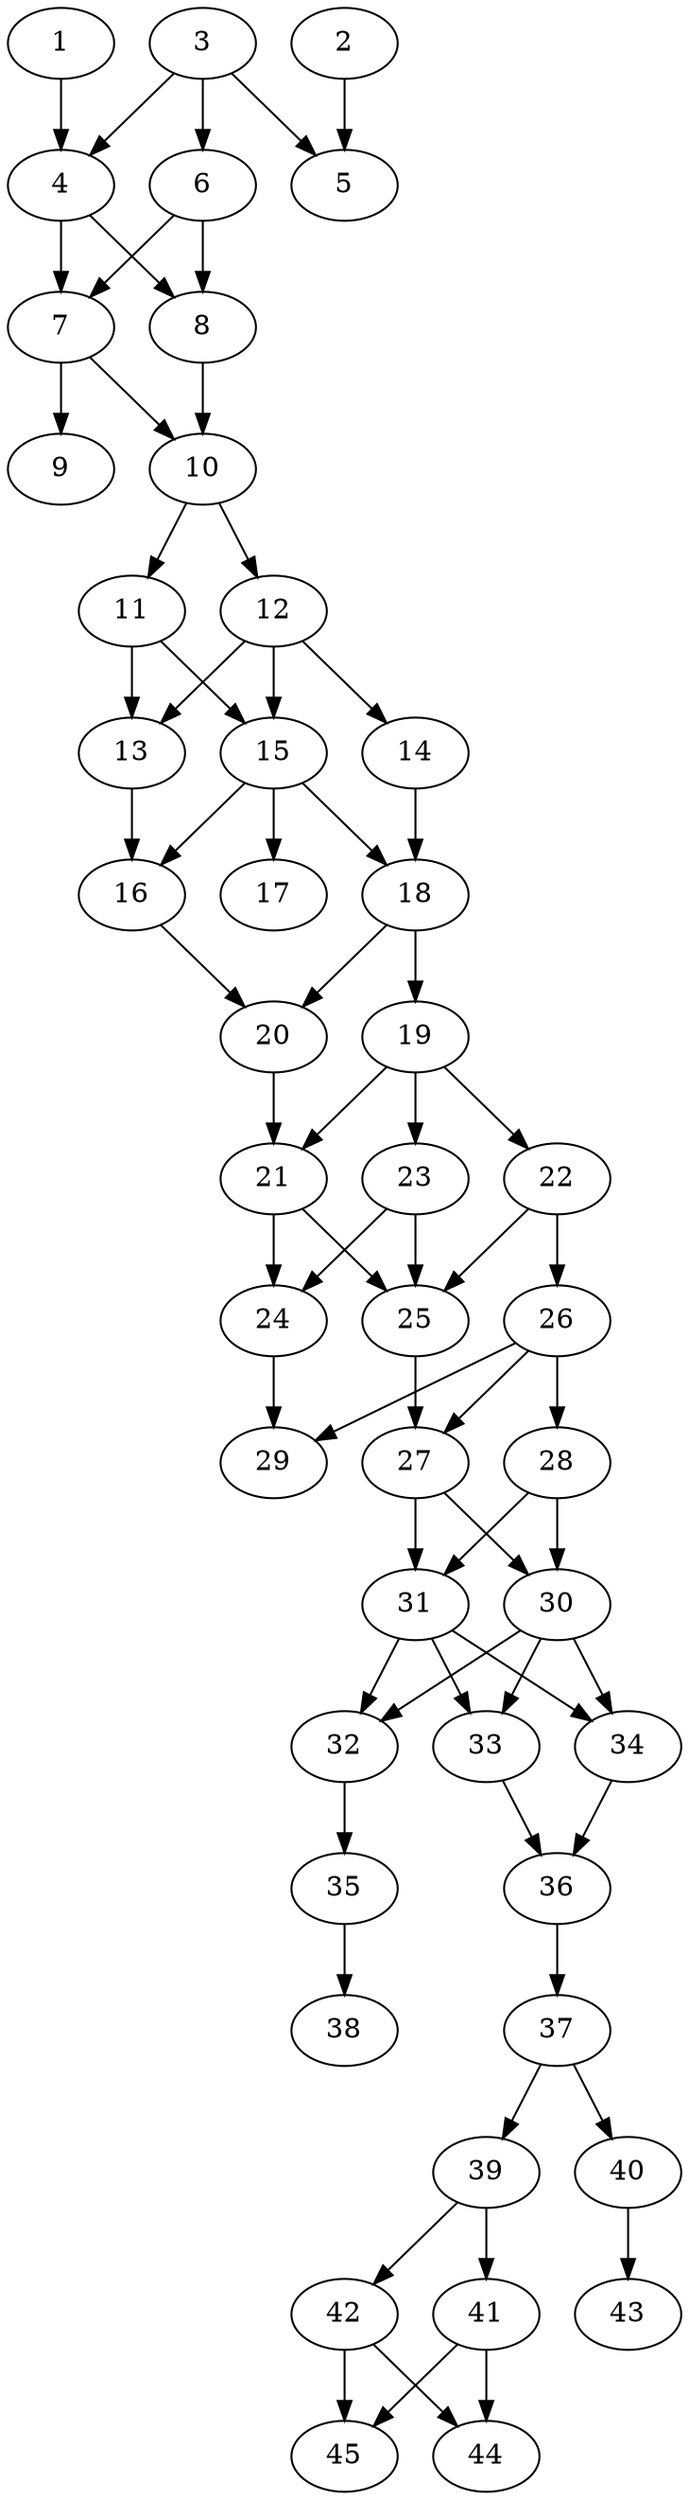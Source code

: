 // DAG automatically generated by daggen at Thu Oct  3 14:07:24 2019
// ./daggen --dot -n 45 --ccr 0.4 --fat 0.3 --regular 0.9 --density 0.7 --mindata 5242880 --maxdata 52428800 
digraph G {
  1 [size="115258880", alpha="0.09", expect_size="46103552"] 
  1 -> 4 [size ="46103552"]
  2 [size="30653440", alpha="0.16", expect_size="12261376"] 
  2 -> 5 [size ="12261376"]
  3 [size="65428480", alpha="0.19", expect_size="26171392"] 
  3 -> 4 [size ="26171392"]
  3 -> 5 [size ="26171392"]
  3 -> 6 [size ="26171392"]
  4 [size="33231360", alpha="0.16", expect_size="13292544"] 
  4 -> 7 [size ="13292544"]
  4 -> 8 [size ="13292544"]
  5 [size="66723840", alpha="0.07", expect_size="26689536"] 
  6 [size="102487040", alpha="0.15", expect_size="40994816"] 
  6 -> 7 [size ="40994816"]
  6 -> 8 [size ="40994816"]
  7 [size="68116480", alpha="0.04", expect_size="27246592"] 
  7 -> 9 [size ="27246592"]
  7 -> 10 [size ="27246592"]
  8 [size="39503360", alpha="0.04", expect_size="15801344"] 
  8 -> 10 [size ="15801344"]
  9 [size="81223680", alpha="0.09", expect_size="32489472"] 
  10 [size="83415040", alpha="0.05", expect_size="33366016"] 
  10 -> 11 [size ="33366016"]
  10 -> 12 [size ="33366016"]
  11 [size="114580480", alpha="0.01", expect_size="45832192"] 
  11 -> 13 [size ="45832192"]
  11 -> 15 [size ="45832192"]
  12 [size="51809280", alpha="0.18", expect_size="20723712"] 
  12 -> 13 [size ="20723712"]
  12 -> 14 [size ="20723712"]
  12 -> 15 [size ="20723712"]
  13 [size="27238400", alpha="0.13", expect_size="10895360"] 
  13 -> 16 [size ="10895360"]
  14 [size="23539200", alpha="0.01", expect_size="9415680"] 
  14 -> 18 [size ="9415680"]
  15 [size="119224320", alpha="0.09", expect_size="47689728"] 
  15 -> 16 [size ="47689728"]
  15 -> 17 [size ="47689728"]
  15 -> 18 [size ="47689728"]
  16 [size="43563520", alpha="0.03", expect_size="17425408"] 
  16 -> 20 [size ="17425408"]
  17 [size="13785600", alpha="0.09", expect_size="5514240"] 
  18 [size="37992960", alpha="0.08", expect_size="15197184"] 
  18 -> 19 [size ="15197184"]
  18 -> 20 [size ="15197184"]
  19 [size="61857280", alpha="0.00", expect_size="24742912"] 
  19 -> 21 [size ="24742912"]
  19 -> 22 [size ="24742912"]
  19 -> 23 [size ="24742912"]
  20 [size="114129920", alpha="0.16", expect_size="45651968"] 
  20 -> 21 [size ="45651968"]
  21 [size="26360320", alpha="0.08", expect_size="10544128"] 
  21 -> 24 [size ="10544128"]
  21 -> 25 [size ="10544128"]
  22 [size="34923520", alpha="0.04", expect_size="13969408"] 
  22 -> 25 [size ="13969408"]
  22 -> 26 [size ="13969408"]
  23 [size="20800000", alpha="0.09", expect_size="8320000"] 
  23 -> 24 [size ="8320000"]
  23 -> 25 [size ="8320000"]
  24 [size="97812480", alpha="0.17", expect_size="39124992"] 
  24 -> 29 [size ="39124992"]
  25 [size="104847360", alpha="0.14", expect_size="41938944"] 
  25 -> 27 [size ="41938944"]
  26 [size="38581760", alpha="0.06", expect_size="15432704"] 
  26 -> 27 [size ="15432704"]
  26 -> 28 [size ="15432704"]
  26 -> 29 [size ="15432704"]
  27 [size="53949440", alpha="0.07", expect_size="21579776"] 
  27 -> 30 [size ="21579776"]
  27 -> 31 [size ="21579776"]
  28 [size="108451840", alpha="0.13", expect_size="43380736"] 
  28 -> 30 [size ="43380736"]
  28 -> 31 [size ="43380736"]
  29 [size="37109760", alpha="0.11", expect_size="14843904"] 
  30 [size="39247360", alpha="0.00", expect_size="15698944"] 
  30 -> 32 [size ="15698944"]
  30 -> 33 [size ="15698944"]
  30 -> 34 [size ="15698944"]
  31 [size="14151680", alpha="0.07", expect_size="5660672"] 
  31 -> 32 [size ="5660672"]
  31 -> 33 [size ="5660672"]
  31 -> 34 [size ="5660672"]
  32 [size="63971840", alpha="0.00", expect_size="25588736"] 
  32 -> 35 [size ="25588736"]
  33 [size="88294400", alpha="0.16", expect_size="35317760"] 
  33 -> 36 [size ="35317760"]
  34 [size="21473280", alpha="0.13", expect_size="8589312"] 
  34 -> 36 [size ="8589312"]
  35 [size="119562240", alpha="0.09", expect_size="47824896"] 
  35 -> 38 [size ="47824896"]
  36 [size="82288640", alpha="0.09", expect_size="32915456"] 
  36 -> 37 [size ="32915456"]
  37 [size="116997120", alpha="0.10", expect_size="46798848"] 
  37 -> 39 [size ="46798848"]
  37 -> 40 [size ="46798848"]
  38 [size="42767360", alpha="0.15", expect_size="17106944"] 
  39 [size="121927680", alpha="0.08", expect_size="48771072"] 
  39 -> 41 [size ="48771072"]
  39 -> 42 [size ="48771072"]
  40 [size="68702720", alpha="0.18", expect_size="27481088"] 
  40 -> 43 [size ="27481088"]
  41 [size="71365120", alpha="0.11", expect_size="28546048"] 
  41 -> 44 [size ="28546048"]
  41 -> 45 [size ="28546048"]
  42 [size="113425920", alpha="0.07", expect_size="45370368"] 
  42 -> 44 [size ="45370368"]
  42 -> 45 [size ="45370368"]
  43 [size="115619840", alpha="0.05", expect_size="46247936"] 
  44 [size="92085760", alpha="0.17", expect_size="36834304"] 
  45 [size="53253120", alpha="0.04", expect_size="21301248"] 
}
